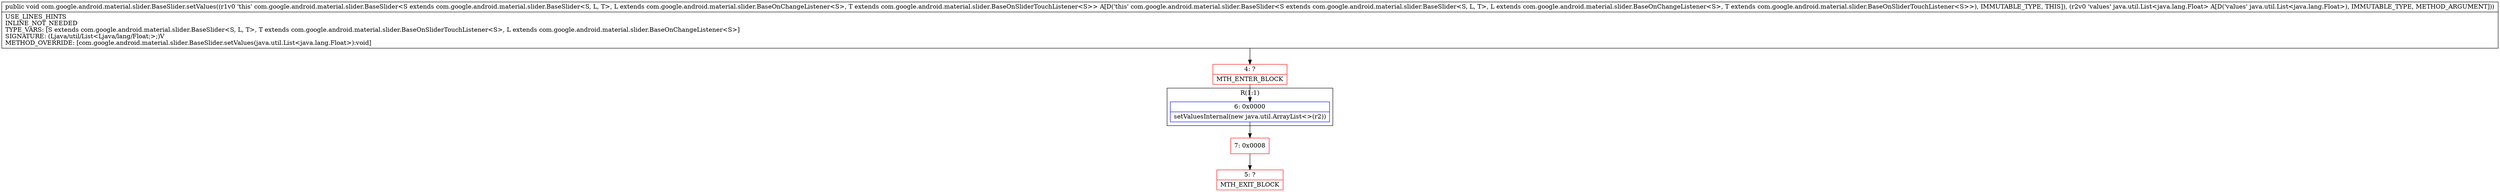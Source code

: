 digraph "CFG forcom.google.android.material.slider.BaseSlider.setValues(Ljava\/util\/List;)V" {
subgraph cluster_Region_1828435273 {
label = "R(1:1)";
node [shape=record,color=blue];
Node_6 [shape=record,label="{6\:\ 0x0000|setValuesInternal(new java.util.ArrayList\<\>(r2))\l}"];
}
Node_4 [shape=record,color=red,label="{4\:\ ?|MTH_ENTER_BLOCK\l}"];
Node_7 [shape=record,color=red,label="{7\:\ 0x0008}"];
Node_5 [shape=record,color=red,label="{5\:\ ?|MTH_EXIT_BLOCK\l}"];
MethodNode[shape=record,label="{public void com.google.android.material.slider.BaseSlider.setValues((r1v0 'this' com.google.android.material.slider.BaseSlider\<S extends com.google.android.material.slider.BaseSlider\<S, L, T\>, L extends com.google.android.material.slider.BaseOnChangeListener\<S\>, T extends com.google.android.material.slider.BaseOnSliderTouchListener\<S\>\> A[D('this' com.google.android.material.slider.BaseSlider\<S extends com.google.android.material.slider.BaseSlider\<S, L, T\>, L extends com.google.android.material.slider.BaseOnChangeListener\<S\>, T extends com.google.android.material.slider.BaseOnSliderTouchListener\<S\>\>), IMMUTABLE_TYPE, THIS]), (r2v0 'values' java.util.List\<java.lang.Float\> A[D('values' java.util.List\<java.lang.Float\>), IMMUTABLE_TYPE, METHOD_ARGUMENT]))  | USE_LINES_HINTS\lINLINE_NOT_NEEDED\lTYPE_VARS: [S extends com.google.android.material.slider.BaseSlider\<S, L, T\>, T extends com.google.android.material.slider.BaseOnSliderTouchListener\<S\>, L extends com.google.android.material.slider.BaseOnChangeListener\<S\>]\lSIGNATURE: (Ljava\/util\/List\<Ljava\/lang\/Float;\>;)V\lMETHOD_OVERRIDE: [com.google.android.material.slider.BaseSlider.setValues(java.util.List\<java.lang.Float\>):void]\l}"];
MethodNode -> Node_4;Node_6 -> Node_7;
Node_4 -> Node_6;
Node_7 -> Node_5;
}

